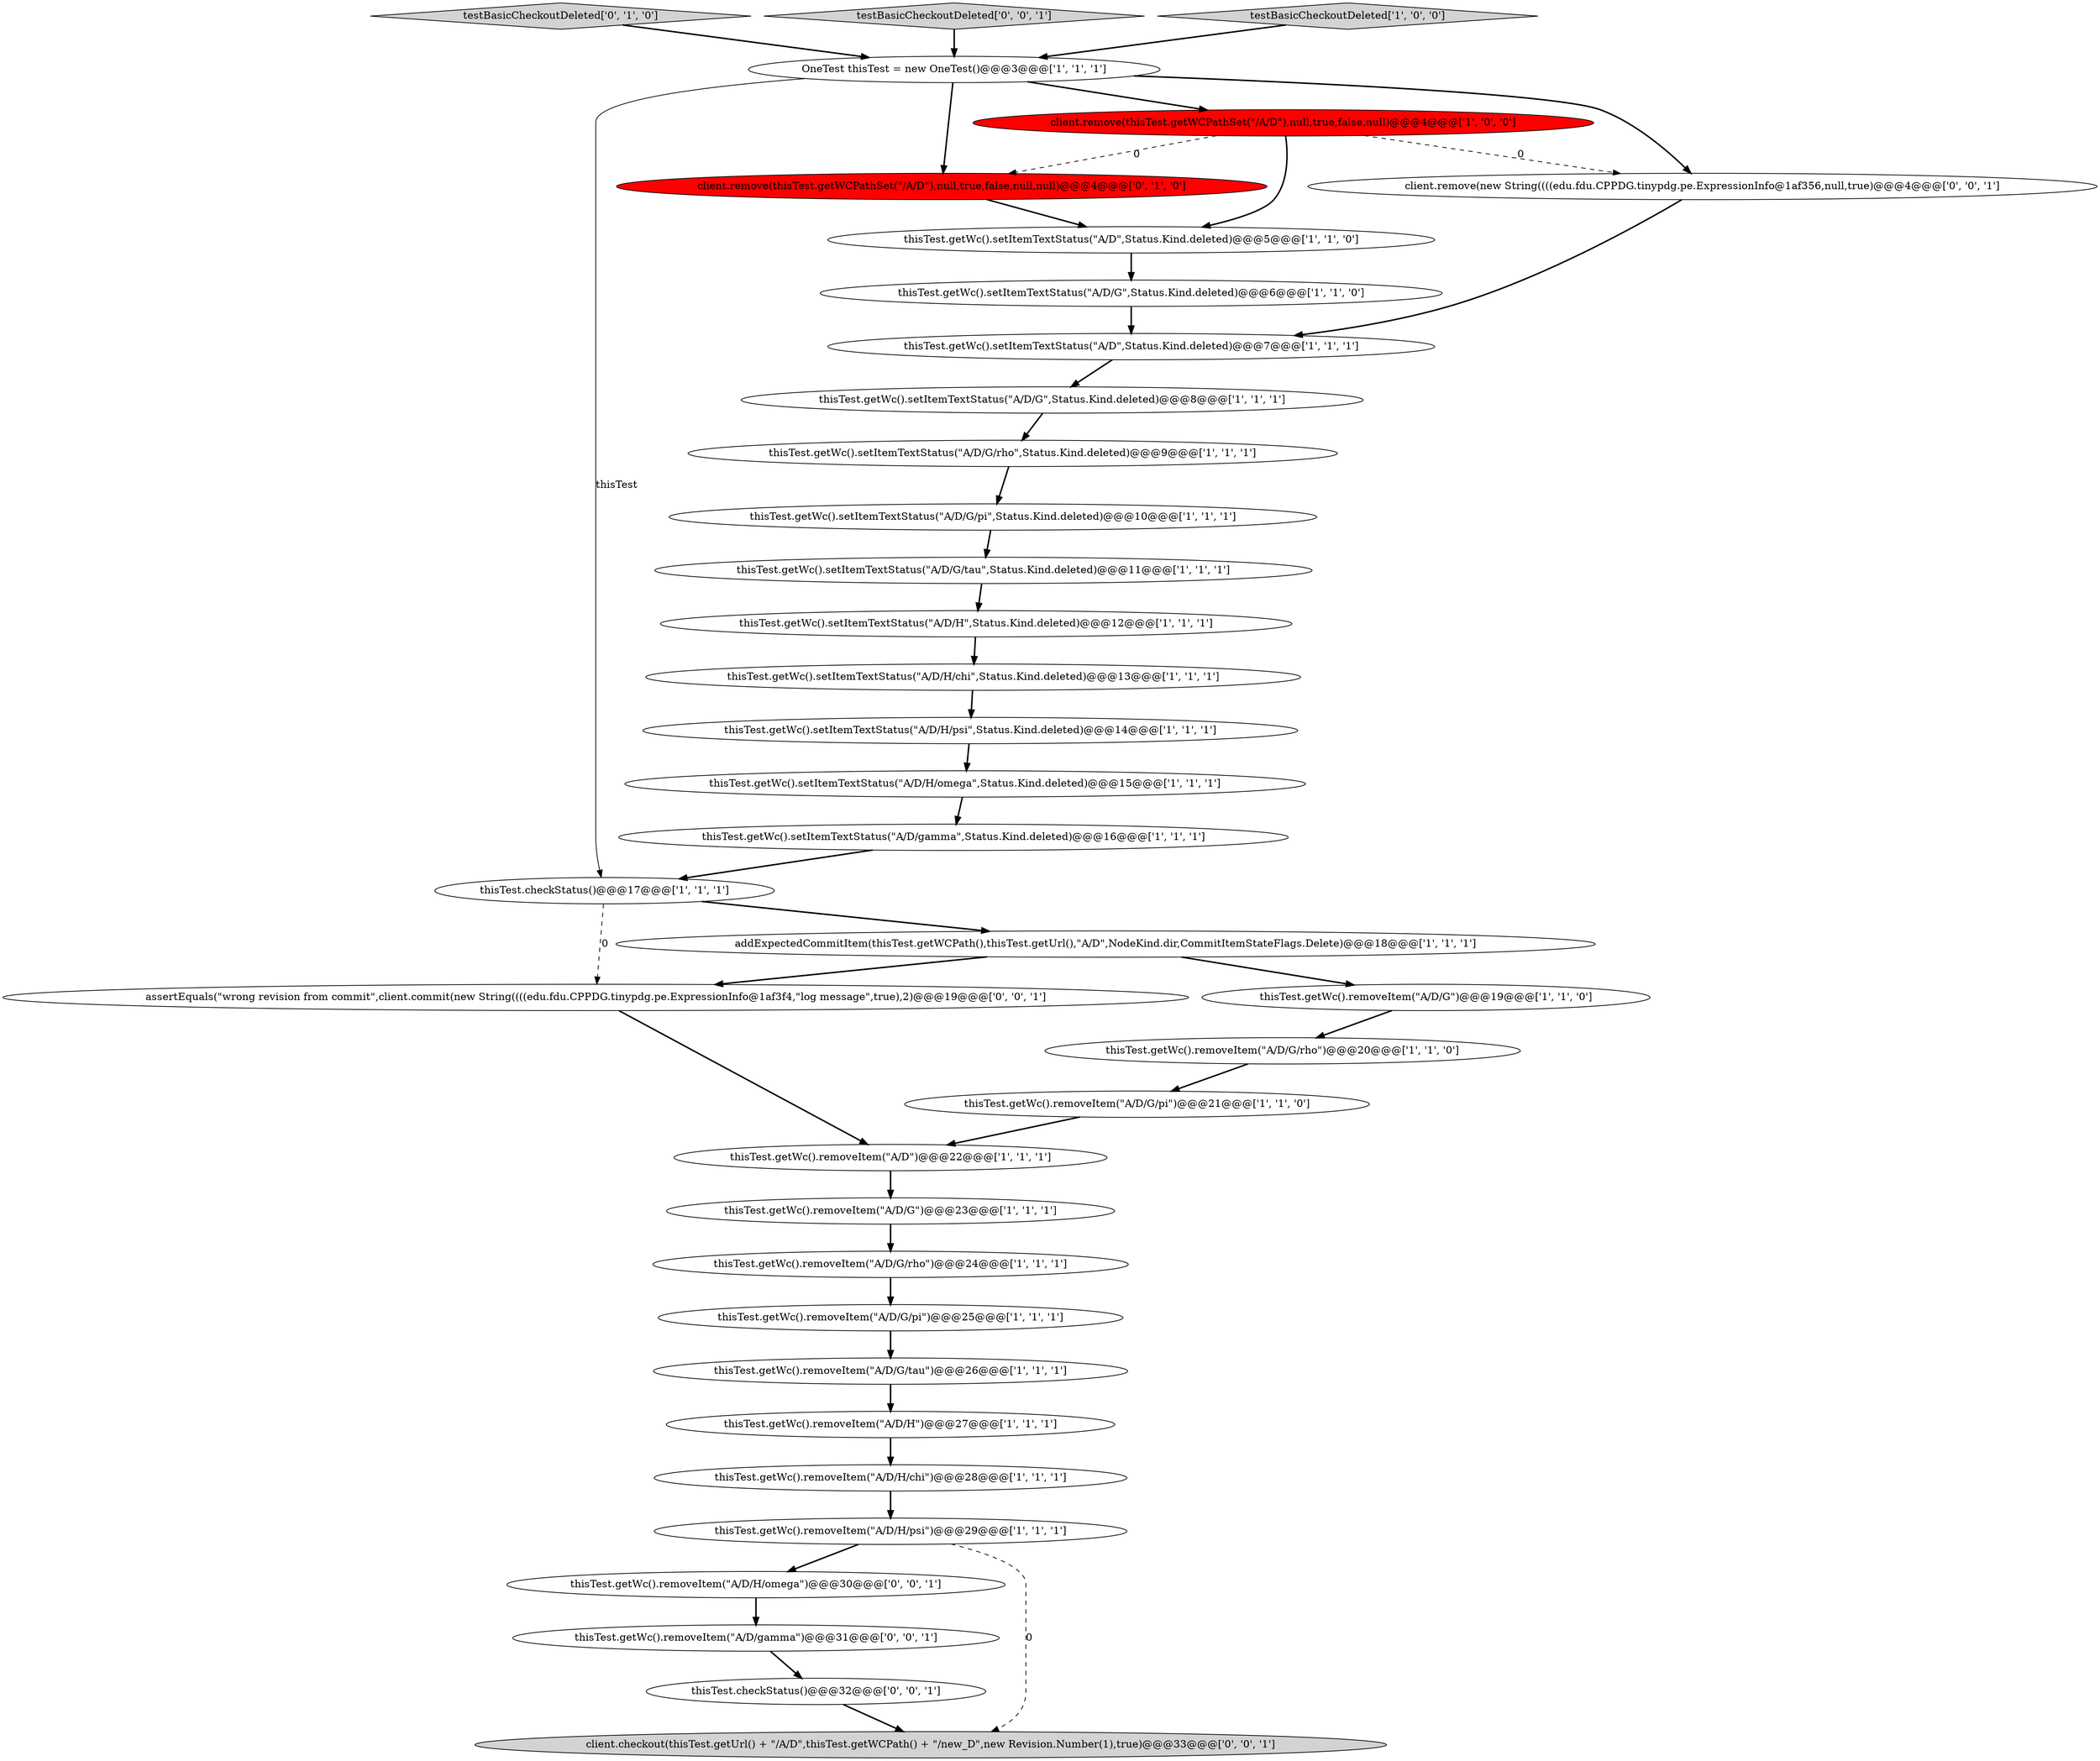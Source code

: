 digraph {
4 [style = filled, label = "thisTest.getWc().removeItem(\"A/D/G/pi\")@@@25@@@['1', '1', '1']", fillcolor = white, shape = ellipse image = "AAA0AAABBB1BBB"];
0 [style = filled, label = "thisTest.getWc().setItemTextStatus(\"A/D/G/rho\",Status.Kind.deleted)@@@9@@@['1', '1', '1']", fillcolor = white, shape = ellipse image = "AAA0AAABBB1BBB"];
7 [style = filled, label = "thisTest.getWc().setItemTextStatus(\"A/D/H/chi\",Status.Kind.deleted)@@@13@@@['1', '1', '1']", fillcolor = white, shape = ellipse image = "AAA0AAABBB1BBB"];
10 [style = filled, label = "thisTest.getWc().removeItem(\"A/D\")@@@22@@@['1', '1', '1']", fillcolor = white, shape = ellipse image = "AAA0AAABBB1BBB"];
25 [style = filled, label = "thisTest.getWc().setItemTextStatus(\"A/D\",Status.Kind.deleted)@@@7@@@['1', '1', '1']", fillcolor = white, shape = ellipse image = "AAA0AAABBB1BBB"];
15 [style = filled, label = "thisTest.getWc().removeItem(\"A/D/G/tau\")@@@26@@@['1', '1', '1']", fillcolor = white, shape = ellipse image = "AAA0AAABBB1BBB"];
31 [style = filled, label = "thisTest.checkStatus()@@@32@@@['0', '0', '1']", fillcolor = white, shape = ellipse image = "AAA0AAABBB3BBB"];
6 [style = filled, label = "thisTest.getWc().setItemTextStatus(\"A/D/G/pi\",Status.Kind.deleted)@@@10@@@['1', '1', '1']", fillcolor = white, shape = ellipse image = "AAA0AAABBB1BBB"];
14 [style = filled, label = "OneTest thisTest = new OneTest()@@@3@@@['1', '1', '1']", fillcolor = white, shape = ellipse image = "AAA0AAABBB1BBB"];
3 [style = filled, label = "thisTest.getWc().removeItem(\"A/D/H/psi\")@@@29@@@['1', '1', '1']", fillcolor = white, shape = ellipse image = "AAA0AAABBB1BBB"];
32 [style = filled, label = "assertEquals(\"wrong revision from commit\",client.commit(new String((((edu.fdu.CPPDG.tinypdg.pe.ExpressionInfo@1af3f4,\"log message\",true),2)@@@19@@@['0', '0', '1']", fillcolor = white, shape = ellipse image = "AAA0AAABBB3BBB"];
8 [style = filled, label = "thisTest.getWc().setItemTextStatus(\"A/D/gamma\",Status.Kind.deleted)@@@16@@@['1', '1', '1']", fillcolor = white, shape = ellipse image = "AAA0AAABBB1BBB"];
21 [style = filled, label = "thisTest.getWc().setItemTextStatus(\"A/D/G\",Status.Kind.deleted)@@@6@@@['1', '1', '0']", fillcolor = white, shape = ellipse image = "AAA0AAABBB1BBB"];
33 [style = filled, label = "thisTest.getWc().removeItem(\"A/D/H/omega\")@@@30@@@['0', '0', '1']", fillcolor = white, shape = ellipse image = "AAA0AAABBB3BBB"];
9 [style = filled, label = "thisTest.getWc().setItemTextStatus(\"A/D/G\",Status.Kind.deleted)@@@8@@@['1', '1', '1']", fillcolor = white, shape = ellipse image = "AAA0AAABBB1BBB"];
28 [style = filled, label = "testBasicCheckoutDeleted['0', '1', '0']", fillcolor = lightgray, shape = diamond image = "AAA0AAABBB2BBB"];
29 [style = filled, label = "client.remove(thisTest.getWCPathSet(\"/A/D\"),null,true,false,null,null)@@@4@@@['0', '1', '0']", fillcolor = red, shape = ellipse image = "AAA1AAABBB2BBB"];
24 [style = filled, label = "thisTest.getWc().removeItem(\"A/D/G\")@@@23@@@['1', '1', '1']", fillcolor = white, shape = ellipse image = "AAA0AAABBB1BBB"];
20 [style = filled, label = "thisTest.getWc().setItemTextStatus(\"A/D/H\",Status.Kind.deleted)@@@12@@@['1', '1', '1']", fillcolor = white, shape = ellipse image = "AAA0AAABBB1BBB"];
12 [style = filled, label = "thisTest.getWc().setItemTextStatus(\"A/D/H/psi\",Status.Kind.deleted)@@@14@@@['1', '1', '1']", fillcolor = white, shape = ellipse image = "AAA0AAABBB1BBB"];
34 [style = filled, label = "client.remove(new String((((edu.fdu.CPPDG.tinypdg.pe.ExpressionInfo@1af356,null,true)@@@4@@@['0', '0', '1']", fillcolor = white, shape = ellipse image = "AAA0AAABBB3BBB"];
23 [style = filled, label = "thisTest.checkStatus()@@@17@@@['1', '1', '1']", fillcolor = white, shape = ellipse image = "AAA0AAABBB1BBB"];
2 [style = filled, label = "thisTest.getWc().removeItem(\"A/D/G\")@@@19@@@['1', '1', '0']", fillcolor = white, shape = ellipse image = "AAA0AAABBB1BBB"];
35 [style = filled, label = "testBasicCheckoutDeleted['0', '0', '1']", fillcolor = lightgray, shape = diamond image = "AAA0AAABBB3BBB"];
19 [style = filled, label = "thisTest.getWc().setItemTextStatus(\"A/D/G/tau\",Status.Kind.deleted)@@@11@@@['1', '1', '1']", fillcolor = white, shape = ellipse image = "AAA0AAABBB1BBB"];
36 [style = filled, label = "thisTest.getWc().removeItem(\"A/D/gamma\")@@@31@@@['0', '0', '1']", fillcolor = white, shape = ellipse image = "AAA0AAABBB3BBB"];
18 [style = filled, label = "thisTest.getWc().removeItem(\"A/D/G/rho\")@@@24@@@['1', '1', '1']", fillcolor = white, shape = ellipse image = "AAA0AAABBB1BBB"];
11 [style = filled, label = "thisTest.getWc().removeItem(\"A/D/H\")@@@27@@@['1', '1', '1']", fillcolor = white, shape = ellipse image = "AAA0AAABBB1BBB"];
22 [style = filled, label = "thisTest.getWc().removeItem(\"A/D/H/chi\")@@@28@@@['1', '1', '1']", fillcolor = white, shape = ellipse image = "AAA0AAABBB1BBB"];
13 [style = filled, label = "thisTest.getWc().removeItem(\"A/D/G/pi\")@@@21@@@['1', '1', '0']", fillcolor = white, shape = ellipse image = "AAA0AAABBB1BBB"];
27 [style = filled, label = "thisTest.getWc().setItemTextStatus(\"A/D\",Status.Kind.deleted)@@@5@@@['1', '1', '0']", fillcolor = white, shape = ellipse image = "AAA0AAABBB1BBB"];
5 [style = filled, label = "thisTest.getWc().setItemTextStatus(\"A/D/H/omega\",Status.Kind.deleted)@@@15@@@['1', '1', '1']", fillcolor = white, shape = ellipse image = "AAA0AAABBB1BBB"];
26 [style = filled, label = "client.remove(thisTest.getWCPathSet(\"/A/D\"),null,true,false,null)@@@4@@@['1', '0', '0']", fillcolor = red, shape = ellipse image = "AAA1AAABBB1BBB"];
30 [style = filled, label = "client.checkout(thisTest.getUrl() + \"/A/D\",thisTest.getWCPath() + \"/new_D\",new Revision.Number(1),true)@@@33@@@['0', '0', '1']", fillcolor = lightgray, shape = ellipse image = "AAA0AAABBB3BBB"];
1 [style = filled, label = "addExpectedCommitItem(thisTest.getWCPath(),thisTest.getUrl(),\"A/D\",NodeKind.dir,CommitItemStateFlags.Delete)@@@18@@@['1', '1', '1']", fillcolor = white, shape = ellipse image = "AAA0AAABBB1BBB"];
16 [style = filled, label = "testBasicCheckoutDeleted['1', '0', '0']", fillcolor = lightgray, shape = diamond image = "AAA0AAABBB1BBB"];
17 [style = filled, label = "thisTest.getWc().removeItem(\"A/D/G/rho\")@@@20@@@['1', '1', '0']", fillcolor = white, shape = ellipse image = "AAA0AAABBB1BBB"];
2->17 [style = bold, label=""];
13->10 [style = bold, label=""];
5->8 [style = bold, label=""];
3->30 [style = dashed, label="0"];
34->25 [style = bold, label=""];
9->0 [style = bold, label=""];
12->5 [style = bold, label=""];
8->23 [style = bold, label=""];
0->6 [style = bold, label=""];
7->12 [style = bold, label=""];
14->23 [style = solid, label="thisTest"];
10->24 [style = bold, label=""];
19->20 [style = bold, label=""];
25->9 [style = bold, label=""];
4->15 [style = bold, label=""];
36->31 [style = bold, label=""];
14->34 [style = bold, label=""];
6->19 [style = bold, label=""];
3->33 [style = bold, label=""];
21->25 [style = bold, label=""];
24->18 [style = bold, label=""];
35->14 [style = bold, label=""];
32->10 [style = bold, label=""];
28->14 [style = bold, label=""];
23->32 [style = dashed, label="0"];
14->26 [style = bold, label=""];
22->3 [style = bold, label=""];
29->27 [style = bold, label=""];
26->27 [style = bold, label=""];
18->4 [style = bold, label=""];
15->11 [style = bold, label=""];
33->36 [style = bold, label=""];
31->30 [style = bold, label=""];
14->29 [style = bold, label=""];
11->22 [style = bold, label=""];
23->1 [style = bold, label=""];
1->32 [style = bold, label=""];
16->14 [style = bold, label=""];
1->2 [style = bold, label=""];
17->13 [style = bold, label=""];
20->7 [style = bold, label=""];
26->34 [style = dashed, label="0"];
27->21 [style = bold, label=""];
26->29 [style = dashed, label="0"];
}
